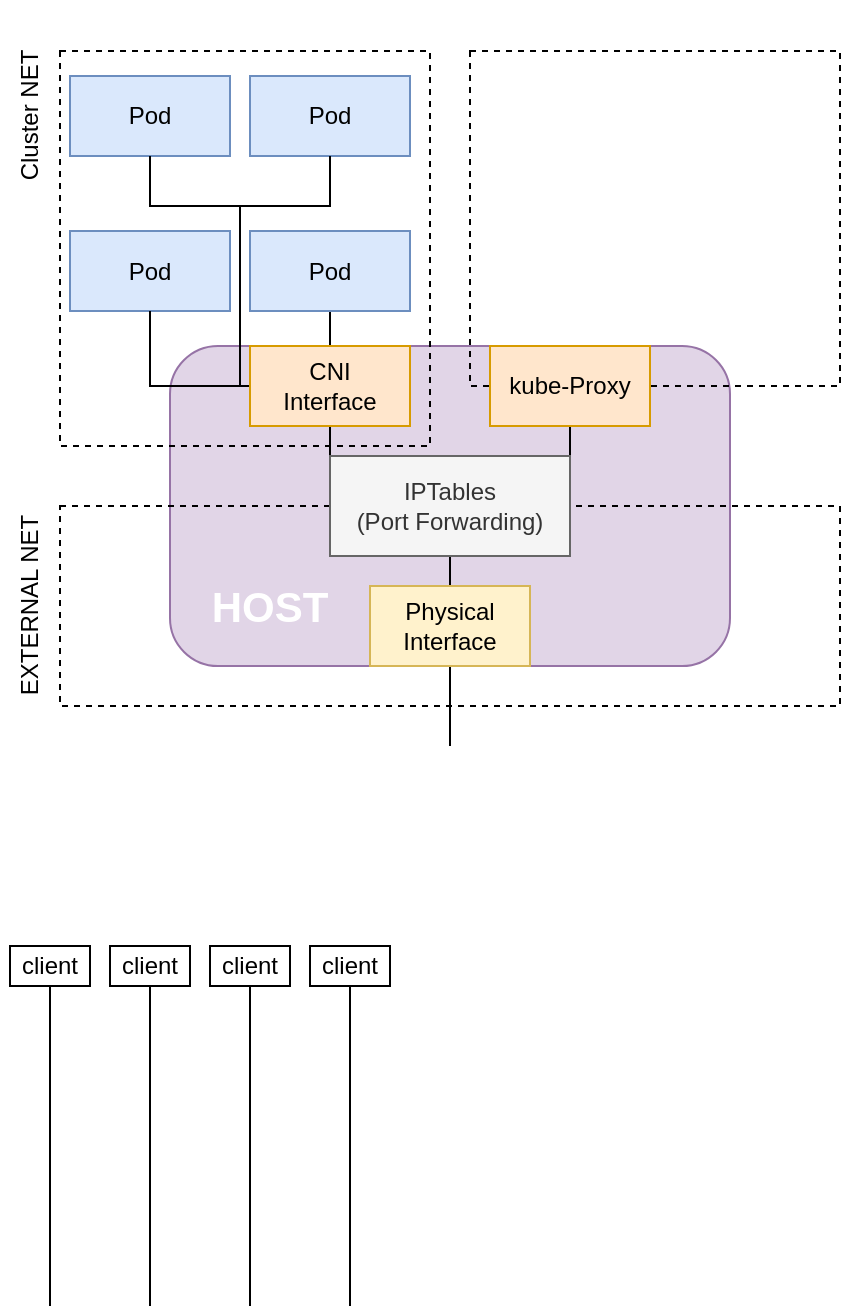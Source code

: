 <mxfile version="20.3.0" type="github">
  <diagram id="_ed5Ie70IK8rOZUXOMIM" name="페이지-1">
    <mxGraphModel dx="233" dy="240" grid="1" gridSize="10" guides="1" tooltips="1" connect="1" arrows="1" fold="1" page="1" pageScale="1" pageWidth="827" pageHeight="1169" math="0" shadow="0">
      <root>
        <mxCell id="0" />
        <mxCell id="1" parent="0" />
        <mxCell id="CLhpaCxULuJum5mX2Jai-4" value="" style="rounded=1;whiteSpace=wrap;html=1;fillColor=#e1d5e7;strokeColor=#9673a6;" parent="1" vertex="1">
          <mxGeometry x="200" y="240" width="280" height="160" as="geometry" />
        </mxCell>
        <mxCell id="CLhpaCxULuJum5mX2Jai-8" value="" style="rounded=0;whiteSpace=wrap;html=1;fillColor=none;dashed=1;" parent="1" vertex="1">
          <mxGeometry x="145" y="92.5" width="185" height="197.5" as="geometry" />
        </mxCell>
        <mxCell id="CLhpaCxULuJum5mX2Jai-7" value="Pod" style="rounded=0;whiteSpace=wrap;html=1;fillColor=#dae8fc;strokeColor=#6c8ebf;" parent="1" vertex="1">
          <mxGeometry x="150" y="105" width="80" height="40" as="geometry" />
        </mxCell>
        <mxCell id="CLhpaCxULuJum5mX2Jai-10" value="" style="rounded=0;whiteSpace=wrap;html=1;fillColor=none;dashed=1;" parent="1" vertex="1">
          <mxGeometry x="145" y="320" width="390" height="100" as="geometry" />
        </mxCell>
        <mxCell id="CLhpaCxULuJum5mX2Jai-14" style="edgeStyle=orthogonalEdgeStyle;rounded=0;orthogonalLoop=1;jettySize=auto;html=1;exitX=0.5;exitY=0;exitDx=0;exitDy=0;entryX=0.5;entryY=1;entryDx=0;entryDy=0;endArrow=none;endFill=0;" parent="1" source="CLhpaCxULuJum5mX2Jai-13" target="CLhpaCxULuJum5mX2Jai-12" edge="1">
          <mxGeometry relative="1" as="geometry" />
        </mxCell>
        <mxCell id="CLhpaCxULuJum5mX2Jai-28" style="edgeStyle=orthogonalEdgeStyle;rounded=0;orthogonalLoop=1;jettySize=auto;html=1;exitX=0.5;exitY=1;exitDx=0;exitDy=0;endArrow=none;endFill=0;" parent="1" source="CLhpaCxULuJum5mX2Jai-13" edge="1">
          <mxGeometry relative="1" as="geometry">
            <mxPoint x="340" y="440" as="targetPoint" />
          </mxGeometry>
        </mxCell>
        <mxCell id="CLhpaCxULuJum5mX2Jai-13" value="Physical&lt;br&gt;Interface" style="rounded=0;whiteSpace=wrap;html=1;fillColor=#fff2cc;strokeColor=#d6b656;" parent="1" vertex="1">
          <mxGeometry x="300" y="360" width="80" height="40" as="geometry" />
        </mxCell>
        <mxCell id="rknLdEiRozt7GPBERz-3-5" style="edgeStyle=orthogonalEdgeStyle;rounded=0;orthogonalLoop=1;jettySize=auto;html=1;exitX=0.75;exitY=0;exitDx=0;exitDy=0;entryX=0.5;entryY=1;entryDx=0;entryDy=0;endArrow=none;endFill=0;" edge="1" parent="1" source="CLhpaCxULuJum5mX2Jai-12" target="rknLdEiRozt7GPBERz-3-4">
          <mxGeometry relative="1" as="geometry" />
        </mxCell>
        <mxCell id="rknLdEiRozt7GPBERz-3-6" style="edgeStyle=orthogonalEdgeStyle;rounded=0;orthogonalLoop=1;jettySize=auto;html=1;exitX=0.25;exitY=0;exitDx=0;exitDy=0;entryX=0.5;entryY=1;entryDx=0;entryDy=0;endArrow=none;endFill=0;" edge="1" parent="1" source="CLhpaCxULuJum5mX2Jai-12" target="rknLdEiRozt7GPBERz-3-3">
          <mxGeometry relative="1" as="geometry" />
        </mxCell>
        <mxCell id="CLhpaCxULuJum5mX2Jai-12" value="IPTables&lt;br&gt;(Port Forwarding)" style="rounded=0;whiteSpace=wrap;html=1;fillColor=#f5f5f5;strokeColor=#666666;fontColor=#333333;" parent="1" vertex="1">
          <mxGeometry x="280" y="295" width="120" height="50" as="geometry" />
        </mxCell>
        <mxCell id="CLhpaCxULuJum5mX2Jai-18" value="Pod" style="rounded=0;whiteSpace=wrap;html=1;fillColor=#dae8fc;strokeColor=#6c8ebf;" parent="1" vertex="1">
          <mxGeometry x="240" y="105" width="80" height="40" as="geometry" />
        </mxCell>
        <mxCell id="CLhpaCxULuJum5mX2Jai-24" value="Pod" style="rounded=0;whiteSpace=wrap;html=1;fillColor=#dae8fc;strokeColor=#6c8ebf;" parent="1" vertex="1">
          <mxGeometry x="150" y="182.5" width="80" height="40" as="geometry" />
        </mxCell>
        <mxCell id="CLhpaCxULuJum5mX2Jai-29" value="EXTERNAL NET" style="text;html=1;strokeColor=none;fillColor=none;align=center;verticalAlign=middle;whiteSpace=wrap;rounded=0;dashed=1;horizontal=0;" parent="1" vertex="1">
          <mxGeometry x="115" y="312.5" width="30" height="115" as="geometry" />
        </mxCell>
        <mxCell id="CLhpaCxULuJum5mX2Jai-31" value="Cluster NET" style="text;html=1;strokeColor=none;fillColor=none;align=center;verticalAlign=middle;whiteSpace=wrap;rounded=0;dashed=1;horizontal=0;" parent="1" vertex="1">
          <mxGeometry x="115" y="67.5" width="30" height="115" as="geometry" />
        </mxCell>
        <mxCell id="CLhpaCxULuJum5mX2Jai-32" value="HOST" style="text;html=1;align=center;verticalAlign=middle;whiteSpace=wrap;rounded=0;dashed=1;fontColor=#FFFFFF;fontStyle=1;fontSize=21;" parent="1" vertex="1">
          <mxGeometry x="220" y="355" width="60" height="30" as="geometry" />
        </mxCell>
        <mxCell id="rknLdEiRozt7GPBERz-3-10" style="edgeStyle=orthogonalEdgeStyle;rounded=0;orthogonalLoop=1;jettySize=auto;html=1;exitX=0.5;exitY=0;exitDx=0;exitDy=0;entryX=0.5;entryY=1;entryDx=0;entryDy=0;endArrow=none;endFill=0;" edge="1" parent="1" source="rknLdEiRozt7GPBERz-3-3" target="rknLdEiRozt7GPBERz-3-8">
          <mxGeometry relative="1" as="geometry" />
        </mxCell>
        <mxCell id="rknLdEiRozt7GPBERz-3-11" style="edgeStyle=orthogonalEdgeStyle;rounded=0;orthogonalLoop=1;jettySize=auto;html=1;entryX=0.5;entryY=1;entryDx=0;entryDy=0;endArrow=none;endFill=0;" edge="1" parent="1" source="rknLdEiRozt7GPBERz-3-3" target="CLhpaCxULuJum5mX2Jai-24">
          <mxGeometry relative="1" as="geometry" />
        </mxCell>
        <mxCell id="rknLdEiRozt7GPBERz-3-12" style="edgeStyle=orthogonalEdgeStyle;rounded=0;orthogonalLoop=1;jettySize=auto;html=1;entryX=0.5;entryY=1;entryDx=0;entryDy=0;endArrow=none;endFill=0;" edge="1" parent="1" source="rknLdEiRozt7GPBERz-3-3" target="CLhpaCxULuJum5mX2Jai-18">
          <mxGeometry relative="1" as="geometry">
            <Array as="points">
              <mxPoint x="235" y="260" />
              <mxPoint x="235" y="170" />
              <mxPoint x="280" y="170" />
            </Array>
          </mxGeometry>
        </mxCell>
        <mxCell id="rknLdEiRozt7GPBERz-3-13" style="edgeStyle=orthogonalEdgeStyle;rounded=0;orthogonalLoop=1;jettySize=auto;html=1;entryX=0.5;entryY=1;entryDx=0;entryDy=0;endArrow=none;endFill=0;" edge="1" parent="1" source="rknLdEiRozt7GPBERz-3-3" target="CLhpaCxULuJum5mX2Jai-7">
          <mxGeometry relative="1" as="geometry">
            <Array as="points">
              <mxPoint x="235" y="260" />
              <mxPoint x="235" y="170" />
              <mxPoint x="190" y="170" />
            </Array>
          </mxGeometry>
        </mxCell>
        <mxCell id="rknLdEiRozt7GPBERz-3-3" value="CNI&lt;br&gt;Interface" style="rounded=0;whiteSpace=wrap;html=1;fillColor=#ffe6cc;strokeColor=#d79b00;" vertex="1" parent="1">
          <mxGeometry x="240" y="240" width="80" height="40" as="geometry" />
        </mxCell>
        <mxCell id="rknLdEiRozt7GPBERz-3-8" value="Pod" style="rounded=0;whiteSpace=wrap;html=1;fillColor=#dae8fc;strokeColor=#6c8ebf;" vertex="1" parent="1">
          <mxGeometry x="240" y="182.5" width="80" height="40" as="geometry" />
        </mxCell>
        <mxCell id="rknLdEiRozt7GPBERz-3-9" value="" style="rounded=0;whiteSpace=wrap;html=1;fillColor=none;dashed=1;" vertex="1" parent="1">
          <mxGeometry x="350" y="92.5" width="185" height="167.5" as="geometry" />
        </mxCell>
        <mxCell id="rknLdEiRozt7GPBERz-3-4" value="kube-Proxy" style="rounded=0;whiteSpace=wrap;html=1;fillColor=#ffe6cc;strokeColor=#d79b00;" vertex="1" parent="1">
          <mxGeometry x="360" y="240" width="80" height="40" as="geometry" />
        </mxCell>
        <mxCell id="rknLdEiRozt7GPBERz-3-16" value="client" style="rounded=0;whiteSpace=wrap;html=1;" vertex="1" parent="1">
          <mxGeometry x="120" y="540" width="40" height="20" as="geometry" />
        </mxCell>
        <mxCell id="rknLdEiRozt7GPBERz-3-17" value="" style="endArrow=none;html=1;rounded=0;" edge="1" parent="1">
          <mxGeometry width="50" height="50" relative="1" as="geometry">
            <mxPoint x="140" y="720" as="sourcePoint" />
            <mxPoint x="140" y="560" as="targetPoint" />
          </mxGeometry>
        </mxCell>
        <mxCell id="rknLdEiRozt7GPBERz-3-19" value="client" style="rounded=0;whiteSpace=wrap;html=1;" vertex="1" parent="1">
          <mxGeometry x="170" y="540" width="40" height="20" as="geometry" />
        </mxCell>
        <mxCell id="rknLdEiRozt7GPBERz-3-20" value="" style="endArrow=none;html=1;rounded=0;" edge="1" parent="1">
          <mxGeometry width="50" height="50" relative="1" as="geometry">
            <mxPoint x="190" y="720" as="sourcePoint" />
            <mxPoint x="190" y="560" as="targetPoint" />
          </mxGeometry>
        </mxCell>
        <mxCell id="rknLdEiRozt7GPBERz-3-21" value="client" style="rounded=0;whiteSpace=wrap;html=1;" vertex="1" parent="1">
          <mxGeometry x="220" y="540" width="40" height="20" as="geometry" />
        </mxCell>
        <mxCell id="rknLdEiRozt7GPBERz-3-22" value="" style="endArrow=none;html=1;rounded=0;" edge="1" parent="1">
          <mxGeometry width="50" height="50" relative="1" as="geometry">
            <mxPoint x="240" y="720" as="sourcePoint" />
            <mxPoint x="240" y="560" as="targetPoint" />
          </mxGeometry>
        </mxCell>
        <mxCell id="rknLdEiRozt7GPBERz-3-23" value="client" style="rounded=0;whiteSpace=wrap;html=1;" vertex="1" parent="1">
          <mxGeometry x="270" y="540" width="40" height="20" as="geometry" />
        </mxCell>
        <mxCell id="rknLdEiRozt7GPBERz-3-24" value="" style="endArrow=none;html=1;rounded=0;" edge="1" parent="1">
          <mxGeometry width="50" height="50" relative="1" as="geometry">
            <mxPoint x="290" y="720" as="sourcePoint" />
            <mxPoint x="290" y="560" as="targetPoint" />
          </mxGeometry>
        </mxCell>
      </root>
    </mxGraphModel>
  </diagram>
</mxfile>

